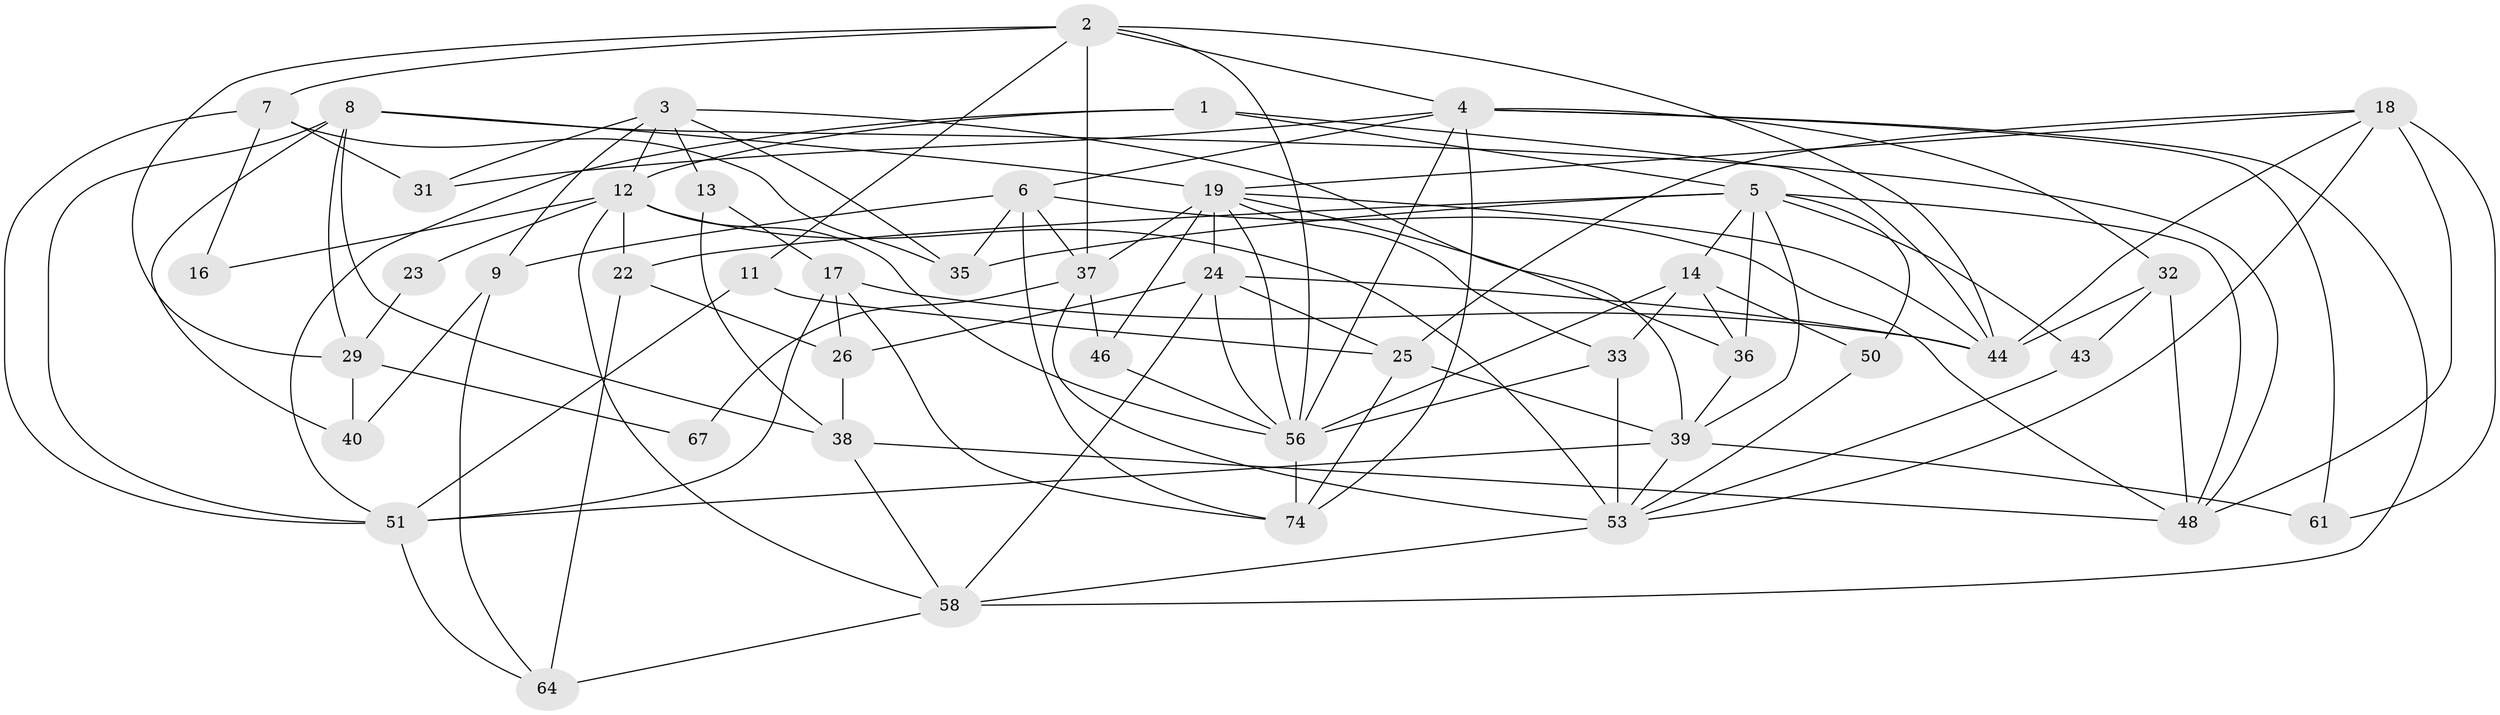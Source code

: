 // original degree distribution, {3: 0.28, 5: 0.17333333333333334, 4: 0.32, 6: 0.10666666666666667, 2: 0.09333333333333334, 7: 0.02666666666666667}
// Generated by graph-tools (version 1.1) at 2025/11/02/27/25 16:11:18]
// undirected, 45 vertices, 114 edges
graph export_dot {
graph [start="1"]
  node [color=gray90,style=filled];
  1 [super="+27"];
  2 [super="+42"];
  3 [super="+47"];
  4 [super="+28"];
  5 [super="+15"];
  6 [super="+55"];
  7 [super="+71"];
  8 [super="+45"];
  9 [super="+10"];
  11 [super="+41"];
  12 [super="+72"];
  13;
  14 [super="+68"];
  16;
  17 [super="+57"];
  18 [super="+20"];
  19 [super="+21"];
  22;
  23;
  24 [super="+30"];
  25 [super="+34"];
  26;
  29 [super="+73"];
  31;
  32;
  33 [super="+62"];
  35 [super="+60"];
  36;
  37 [super="+66"];
  38;
  39 [super="+69"];
  40;
  43 [super="+59"];
  44 [super="+49"];
  46;
  48 [super="+54"];
  50;
  51 [super="+52"];
  53 [super="+65"];
  56 [super="+75"];
  58 [super="+63"];
  61;
  64 [super="+70"];
  67;
  74;
  1 -- 51;
  1 -- 44;
  1 -- 12;
  1 -- 5;
  2 -- 7;
  2 -- 11;
  2 -- 56;
  2 -- 29;
  2 -- 4;
  2 -- 37;
  2 -- 44;
  3 -- 31;
  3 -- 9;
  3 -- 35;
  3 -- 12;
  3 -- 13;
  3 -- 39;
  4 -- 58;
  4 -- 31;
  4 -- 32;
  4 -- 56;
  4 -- 74;
  4 -- 61;
  4 -- 6;
  5 -- 36;
  5 -- 22;
  5 -- 39;
  5 -- 48;
  5 -- 50;
  5 -- 35;
  5 -- 43;
  5 -- 14;
  6 -- 37;
  6 -- 48;
  6 -- 35;
  6 -- 9;
  6 -- 74;
  7 -- 51;
  7 -- 16;
  7 -- 35;
  7 -- 31;
  8 -- 29;
  8 -- 40;
  8 -- 48;
  8 -- 38;
  8 -- 51;
  8 -- 19;
  9 -- 40;
  9 -- 64;
  11 -- 25;
  11 -- 51;
  12 -- 53;
  12 -- 16;
  12 -- 23;
  12 -- 58;
  12 -- 56;
  12 -- 22;
  13 -- 38;
  13 -- 17;
  14 -- 56;
  14 -- 50;
  14 -- 36;
  14 -- 33;
  17 -- 26;
  17 -- 51;
  17 -- 44;
  17 -- 74;
  18 -- 53;
  18 -- 25;
  18 -- 44;
  18 -- 48;
  18 -- 19;
  18 -- 61;
  19 -- 36;
  19 -- 46 [weight=2];
  19 -- 37;
  19 -- 44;
  19 -- 33;
  19 -- 24;
  19 -- 56;
  22 -- 26;
  22 -- 64;
  23 -- 29;
  24 -- 56;
  24 -- 26;
  24 -- 25;
  24 -- 44;
  24 -- 58;
  25 -- 74;
  25 -- 39;
  26 -- 38;
  29 -- 67;
  29 -- 40;
  32 -- 44;
  32 -- 48;
  32 -- 43;
  33 -- 56 [weight=2];
  33 -- 53;
  36 -- 39;
  37 -- 46;
  37 -- 53;
  37 -- 67;
  38 -- 48;
  38 -- 58;
  39 -- 61;
  39 -- 51;
  39 -- 53;
  43 -- 53;
  46 -- 56;
  50 -- 53;
  51 -- 64;
  53 -- 58 [weight=2];
  56 -- 74;
  58 -- 64;
}
